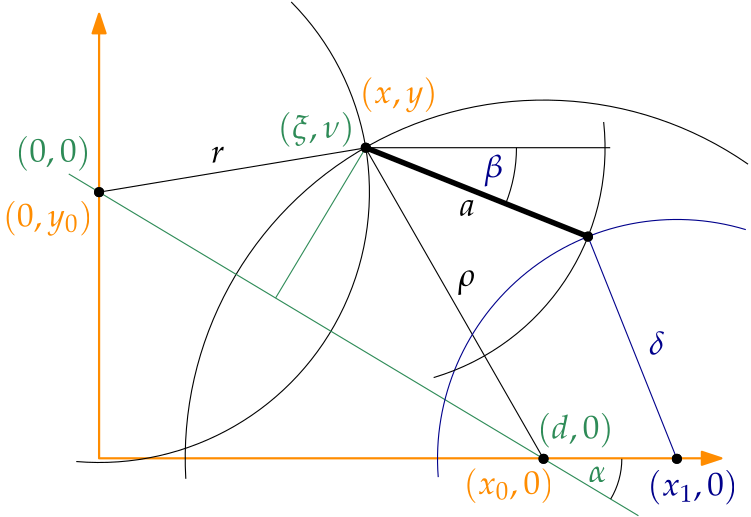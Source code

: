 <?xml version="1.0"?>
<!DOCTYPE ipe SYSTEM "ipe.dtd">
<ipe version="70206" creator="Ipe 7.2.7">
<info created="D:20180301104809" modified="D:20180307150356"/>
<preamble>\usepackage{palatino}
\usepackage[osf,sc]{mathpazo}
\usepackage{amsmath}
</preamble>
<ipestyle name="basic">
<symbol name="arrow/arc(spx)">
<path stroke="sym-stroke" fill="sym-stroke" pen="sym-pen">
0 0 m
-1 0.333 l
-1 -0.333 l
h
</path>
</symbol>
<symbol name="arrow/farc(spx)">
<path stroke="sym-stroke" fill="white" pen="sym-pen">
0 0 m
-1 0.333 l
-1 -0.333 l
h
</path>
</symbol>
<symbol name="arrow/ptarc(spx)">
<path stroke="sym-stroke" fill="sym-stroke" pen="sym-pen">
0 0 m
-1 0.333 l
-0.8 0 l
-1 -0.333 l
h
</path>
</symbol>
<symbol name="arrow/fptarc(spx)">
<path stroke="sym-stroke" fill="white" pen="sym-pen">
0 0 m
-1 0.333 l
-0.8 0 l
-1 -0.333 l
h
</path>
</symbol>
<symbol name="mark/circle(sx)" transformations="translations">
<path fill="sym-stroke">
0.6 0 0 0.6 0 0 e
0.4 0 0 0.4 0 0 e
</path>
</symbol>
<symbol name="mark/disk(sx)" transformations="translations">
<path fill="sym-stroke">
0.6 0 0 0.6 0 0 e
</path>
</symbol>
<symbol name="mark/fdisk(sfx)" transformations="translations">
<group>
<path fill="sym-fill">
0.5 0 0 0.5 0 0 e
</path>
<path fill="sym-stroke" fillrule="eofill">
0.6 0 0 0.6 0 0 e
0.4 0 0 0.4 0 0 e
</path>
</group>
</symbol>
<symbol name="mark/box(sx)" transformations="translations">
<path fill="sym-stroke" fillrule="eofill">
-0.6 -0.6 m
0.6 -0.6 l
0.6 0.6 l
-0.6 0.6 l
h
-0.4 -0.4 m
0.4 -0.4 l
0.4 0.4 l
-0.4 0.4 l
h
</path>
</symbol>
<symbol name="mark/square(sx)" transformations="translations">
<path fill="sym-stroke">
-0.6 -0.6 m
0.6 -0.6 l
0.6 0.6 l
-0.6 0.6 l
h
</path>
</symbol>
<symbol name="mark/fsquare(sfx)" transformations="translations">
<group>
<path fill="sym-fill">
-0.5 -0.5 m
0.5 -0.5 l
0.5 0.5 l
-0.5 0.5 l
h
</path>
<path fill="sym-stroke" fillrule="eofill">
-0.6 -0.6 m
0.6 -0.6 l
0.6 0.6 l
-0.6 0.6 l
h
-0.4 -0.4 m
0.4 -0.4 l
0.4 0.4 l
-0.4 0.4 l
h
</path>
</group>
</symbol>
<symbol name="mark/cross(sx)" transformations="translations">
<group>
<path fill="sym-stroke">
-0.43 -0.57 m
0.57 0.43 l
0.43 0.57 l
-0.57 -0.43 l
h
</path>
<path fill="sym-stroke">
-0.43 0.57 m
0.57 -0.43 l
0.43 -0.57 l
-0.57 0.43 l
h
</path>
</group>
</symbol>
<symbol name="arrow/fnormal(spx)">
<path stroke="sym-stroke" fill="white" pen="sym-pen">
0 0 m
-1 0.333 l
-1 -0.333 l
h
</path>
</symbol>
<symbol name="arrow/pointed(spx)">
<path stroke="sym-stroke" fill="sym-stroke" pen="sym-pen">
0 0 m
-1 0.333 l
-0.8 0 l
-1 -0.333 l
h
</path>
</symbol>
<symbol name="arrow/fpointed(spx)">
<path stroke="sym-stroke" fill="white" pen="sym-pen">
0 0 m
-1 0.333 l
-0.8 0 l
-1 -0.333 l
h
</path>
</symbol>
<symbol name="arrow/linear(spx)">
<path stroke="sym-stroke" pen="sym-pen">
-1 0.333 m
0 0 l
-1 -0.333 l
</path>
</symbol>
<symbol name="arrow/fdouble(spx)">
<path stroke="sym-stroke" fill="white" pen="sym-pen">
0 0 m
-1 0.333 l
-1 -0.333 l
h
-1 0 m
-2 0.333 l
-2 -0.333 l
h
</path>
</symbol>
<symbol name="arrow/double(spx)">
<path stroke="sym-stroke" fill="sym-stroke" pen="sym-pen">
0 0 m
-1 0.333 l
-1 -0.333 l
h
-1 0 m
-2 0.333 l
-2 -0.333 l
h
</path>
</symbol>
<pen name="heavier" value="0.8"/>
<pen name="fat" value="1.2"/>
<pen name="ultrafat" value="2"/>
<symbolsize name="large" value="5"/>
<symbolsize name="small" value="2"/>
<symbolsize name="tiny" value="1.1"/>
<arrowsize name="large" value="10"/>
<arrowsize name="small" value="5"/>
<arrowsize name="tiny" value="3"/>
<color name="red" value="1 0 0"/>
<color name="green" value="0 1 0"/>
<color name="blue" value="0 0 1"/>
<color name="yellow" value="1 1 0"/>
<color name="orange" value="1 0.647 0"/>
<color name="gold" value="1 0.843 0"/>
<color name="purple" value="0.627 0.125 0.941"/>
<color name="gray" value="0.745"/>
<color name="brown" value="0.647 0.165 0.165"/>
<color name="navy" value="0 0 0.502"/>
<color name="pink" value="1 0.753 0.796"/>
<color name="seagreen" value="0.18 0.545 0.341"/>
<color name="turquoise" value="0.251 0.878 0.816"/>
<color name="violet" value="0.933 0.51 0.933"/>
<color name="darkblue" value="0 0 0.545"/>
<color name="darkcyan" value="0 0.545 0.545"/>
<color name="darkgray" value="0.663"/>
<color name="darkgreen" value="0 0.392 0"/>
<color name="darkmagenta" value="0.545 0 0.545"/>
<color name="darkorange" value="1 0.549 0"/>
<color name="darkred" value="0.545 0 0"/>
<color name="lightblue" value="0.678 0.847 0.902"/>
<color name="lightcyan" value="0.878 1 1"/>
<color name="lightgray" value="0.827"/>
<color name="lightgreen" value="0.565 0.933 0.565"/>
<color name="lightyellow" value="1 1 0.878"/>
<dashstyle name="dashed" value="[4] 0"/>
<dashstyle name="dotted" value="[1 3] 0"/>
<dashstyle name="dash dotted" value="[4 2 1 2] 0"/>
<dashstyle name="dash dot dotted" value="[4 2 1 2 1 2] 0"/>
<textsize name="large" value="\large"/>
<textsize name="Large" value="\Large"/>
<textsize name="LARGE" value="\LARGE"/>
<textsize name="huge" value="\huge"/>
<textsize name="Huge" value="\Huge"/>
<textsize name="small" value="\small"/>
<textsize name="footnote" value="\footnotesize"/>
<textsize name="tiny" value="\tiny"/>
<textstyle name="center" begin="\begin{center}" end="\end{center}"/>
<textstyle name="itemize" begin="\begin{itemize}" end="\end{itemize}"/>
<textstyle name="item" begin="\begin{itemize}\item{}" end="\end{itemize}"/>
<gridsize name="4 pts" value="4"/>
<gridsize name="8 pts (~3 mm)" value="8"/>
<gridsize name="16 pts (~6 mm)" value="16"/>
<gridsize name="32 pts (~12 mm)" value="32"/>
<gridsize name="10 pts (~3.5 mm)" value="10"/>
<gridsize name="20 pts (~7 mm)" value="20"/>
<gridsize name="14 pts (~5 mm)" value="14"/>
<gridsize name="28 pts (~10 mm)" value="28"/>
<gridsize name="56 pts (~20 mm)" value="56"/>
<anglesize name="90 deg" value="90"/>
<anglesize name="60 deg" value="60"/>
<anglesize name="45 deg" value="45"/>
<anglesize name="30 deg" value="30"/>
<anglesize name="22.5 deg" value="22.5"/>
<opacity name="10%" value="0.1"/>
<opacity name="30%" value="0.3"/>
<opacity name="50%" value="0.5"/>
<opacity name="75%" value="0.75"/>
<tiling name="falling" angle="-60" step="4" width="1"/>
<tiling name="rising" angle="30" step="4" width="1"/>
</ipestyle>
<page>
<layer name="alpha"/>
<view layers="alpha" active="alpha"/>
<path layer="alpha" matrix="1 0 0 1 -0.00104433 0.18798" stroke="darkorange" pen="heavier" arrow="normal/normal" rarrow="normal/normal">
96 768 m
96 608 l
320 608 l
</path>
<use name="mark/disk(sx)" pos="96 704" size="normal" stroke="black"/>
<use name="mark/disk(sx)" pos="256 608" size="normal" stroke="black"/>
<use name="mark/disk(sx)" pos="192 720" size="normal" stroke="black"/>
<path stroke="black" pen="ultrafat">
192 720 m
272 688 l
</path>
<use matrix="1 0 0 1 16 0" name="mark/disk(sx)" pos="288 608" size="normal" stroke="black"/>
<use name="mark/disk(sx)" pos="272 688" size="normal" stroke="black"/>
<path stroke="seagreen">
192 720 m
159.529 665.882 l
</path>
<path stroke="black">
192.007 719.96 m
96 704 l
</path>
<path stroke="black">
256 608 m
191.899 719.942 l
</path>
<path stroke="black">
165.16 772.475 m
97.3242 0 0 -97.3242 96 704 87.7862 607.023 a
</path>
<path matrix="1 0 0 1 0 0.151371" stroke="black">
127.213 600.656 m
128.996 0 0 -128.996 256 608 329.629 713.919 a
</path>
<text matrix="1 0 0 1 -144.466 -93.3181" transformations="translations" pos="205.793 784.869" stroke="darkorange" type="label" width="32.474" height="9.355" depth="3.3" valign="baseline" size="large" style="math">(0, y_0)</text>
<text matrix="1 0 0 1 -52.9571 -12.3237" transformations="translations" pos="118.752 727.194" stroke="seagreen" type="label" width="27.194" height="9.349" depth="3.12" valign="baseline" size="large" style="math">(0,0)</text>
<text matrix="1 0 0 1 134.968 -111.956" transformations="translations" pos="118.752 727.194" stroke="seagreen" type="label" width="27.493" height="9.349" depth="3.12" valign="baseline" size="large" style="math">(d,0)</text>
<text matrix="1 0 0 1 21.3925 -189.604" transformations="translations" pos="205.793 784.869" stroke="darkorange" type="label" width="32.677" height="9.349" depth="3.12" valign="baseline" size="large" style="math">(x_0, 0)</text>
<path stroke="seagreen">
85.0782 710.553 m
290.165 587.501 l
</path>
<path stroke="black">
284.18 608 m
28.1803 0 0 -28.1803 256 608 280.164 593.501 a
</path>
<text matrix="1 0 0 1 153.336 -127.703" transformations="translations" pos="118.752 727.194" stroke="seagreen" type="label" width="6.611" height="5.784" depth="0.11" valign="baseline" size="large" style="math">\alpha</text>
<text matrix="1 0 0 1 41.4849 -3.72993" transformations="translations" pos="118.752 727.194" stroke="seagreen" type="label" width="27.72" height="9.349" depth="3.12" valign="baseline" size="large" style="math">(\xi, \nu)</text>
<text matrix="1 0 0 1 -16.0136 -48.8278" transformations="translations" pos="205.793 784.869" stroke="darkorange" type="label" width="28.114" height="9.355" depth="3.3" valign="baseline" size="large" style="math">(x, y)</text>
<path stroke="black">
192 720 m
280 720 l
</path>
<path stroke="black">
246.257 720 m
54.2568 0 0 -54.2568 192 720 242.376 699.85 a
</path>
<text matrix="1 0 0 1 115.642 -17.9023" transformations="translations" pos="118.752 727.194" stroke="darkblue" type="label" width="7.077" height="8.512" depth="3.3" valign="baseline" size="large" style="math">\beta</text>
<path stroke="darkblue">
218.09 601.408 m
86.1626 0 0 -86.1626 304 608 328.816 690.512 a
</path>
<path matrix="1 0 0 1 0 0" stroke="darkblue">
304 608 m
272 688 l
</path>
<text matrix="1 0 0 1 175.14 -81.7757" transformations="translations" pos="118.752 727.194" stroke="darkblue" type="label" width="5.774" height="8.51" depth="0.11" valign="baseline" size="large" style="math">\delta</text>
<text matrix="1 0 0 1 106.488 -57.0731" transformations="translations" pos="118.752 727.194" stroke="black" type="label" width="6.276" height="5.786" depth="3.3" valign="baseline" size="large" style="math">\rho</text>
<text matrix="1 0 0 1 17.5324 -12.6473" transformations="translations" pos="118.752 727.194" stroke="black" type="label" width="4.949" height="5.784" depth="0.11" valign="baseline" size="large" style="math">r</text>
<use name="mark/disk(sx)" pos="96 704" size="normal" stroke="black"/>
<use name="mark/disk(sx)" pos="192 720" size="normal" stroke="black"/>
<use name="mark/disk(sx)" pos="272 688" size="normal" stroke="black"/>
<use name="mark/disk(sx)" pos="256 608" size="normal" stroke="black"/>
<use name="mark/disk(sx)" pos="304 608" size="normal" stroke="black"/>
<text matrix="1 0 0 1 106.881 -31.7903" transformations="translations" pos="118.752 727.194" stroke="black" type="label" width="5.786" height="5.784" depth="0.11" valign="baseline" size="large" style="math">a</text>
<path stroke="black">
277.645 729.254 m
86.2506 0 0 -86.2506 191.899 719.942 216.443 637.258 a
</path>
<text matrix="1 0 0 1 174.642 -132.473" transformations="translations" pos="118.752 727.194" stroke="darkblue" type="label" width="32.677" height="9.349" depth="3.12" valign="baseline" size="large" style="math">(x_1,0)</text>
</page>
</ipe>
